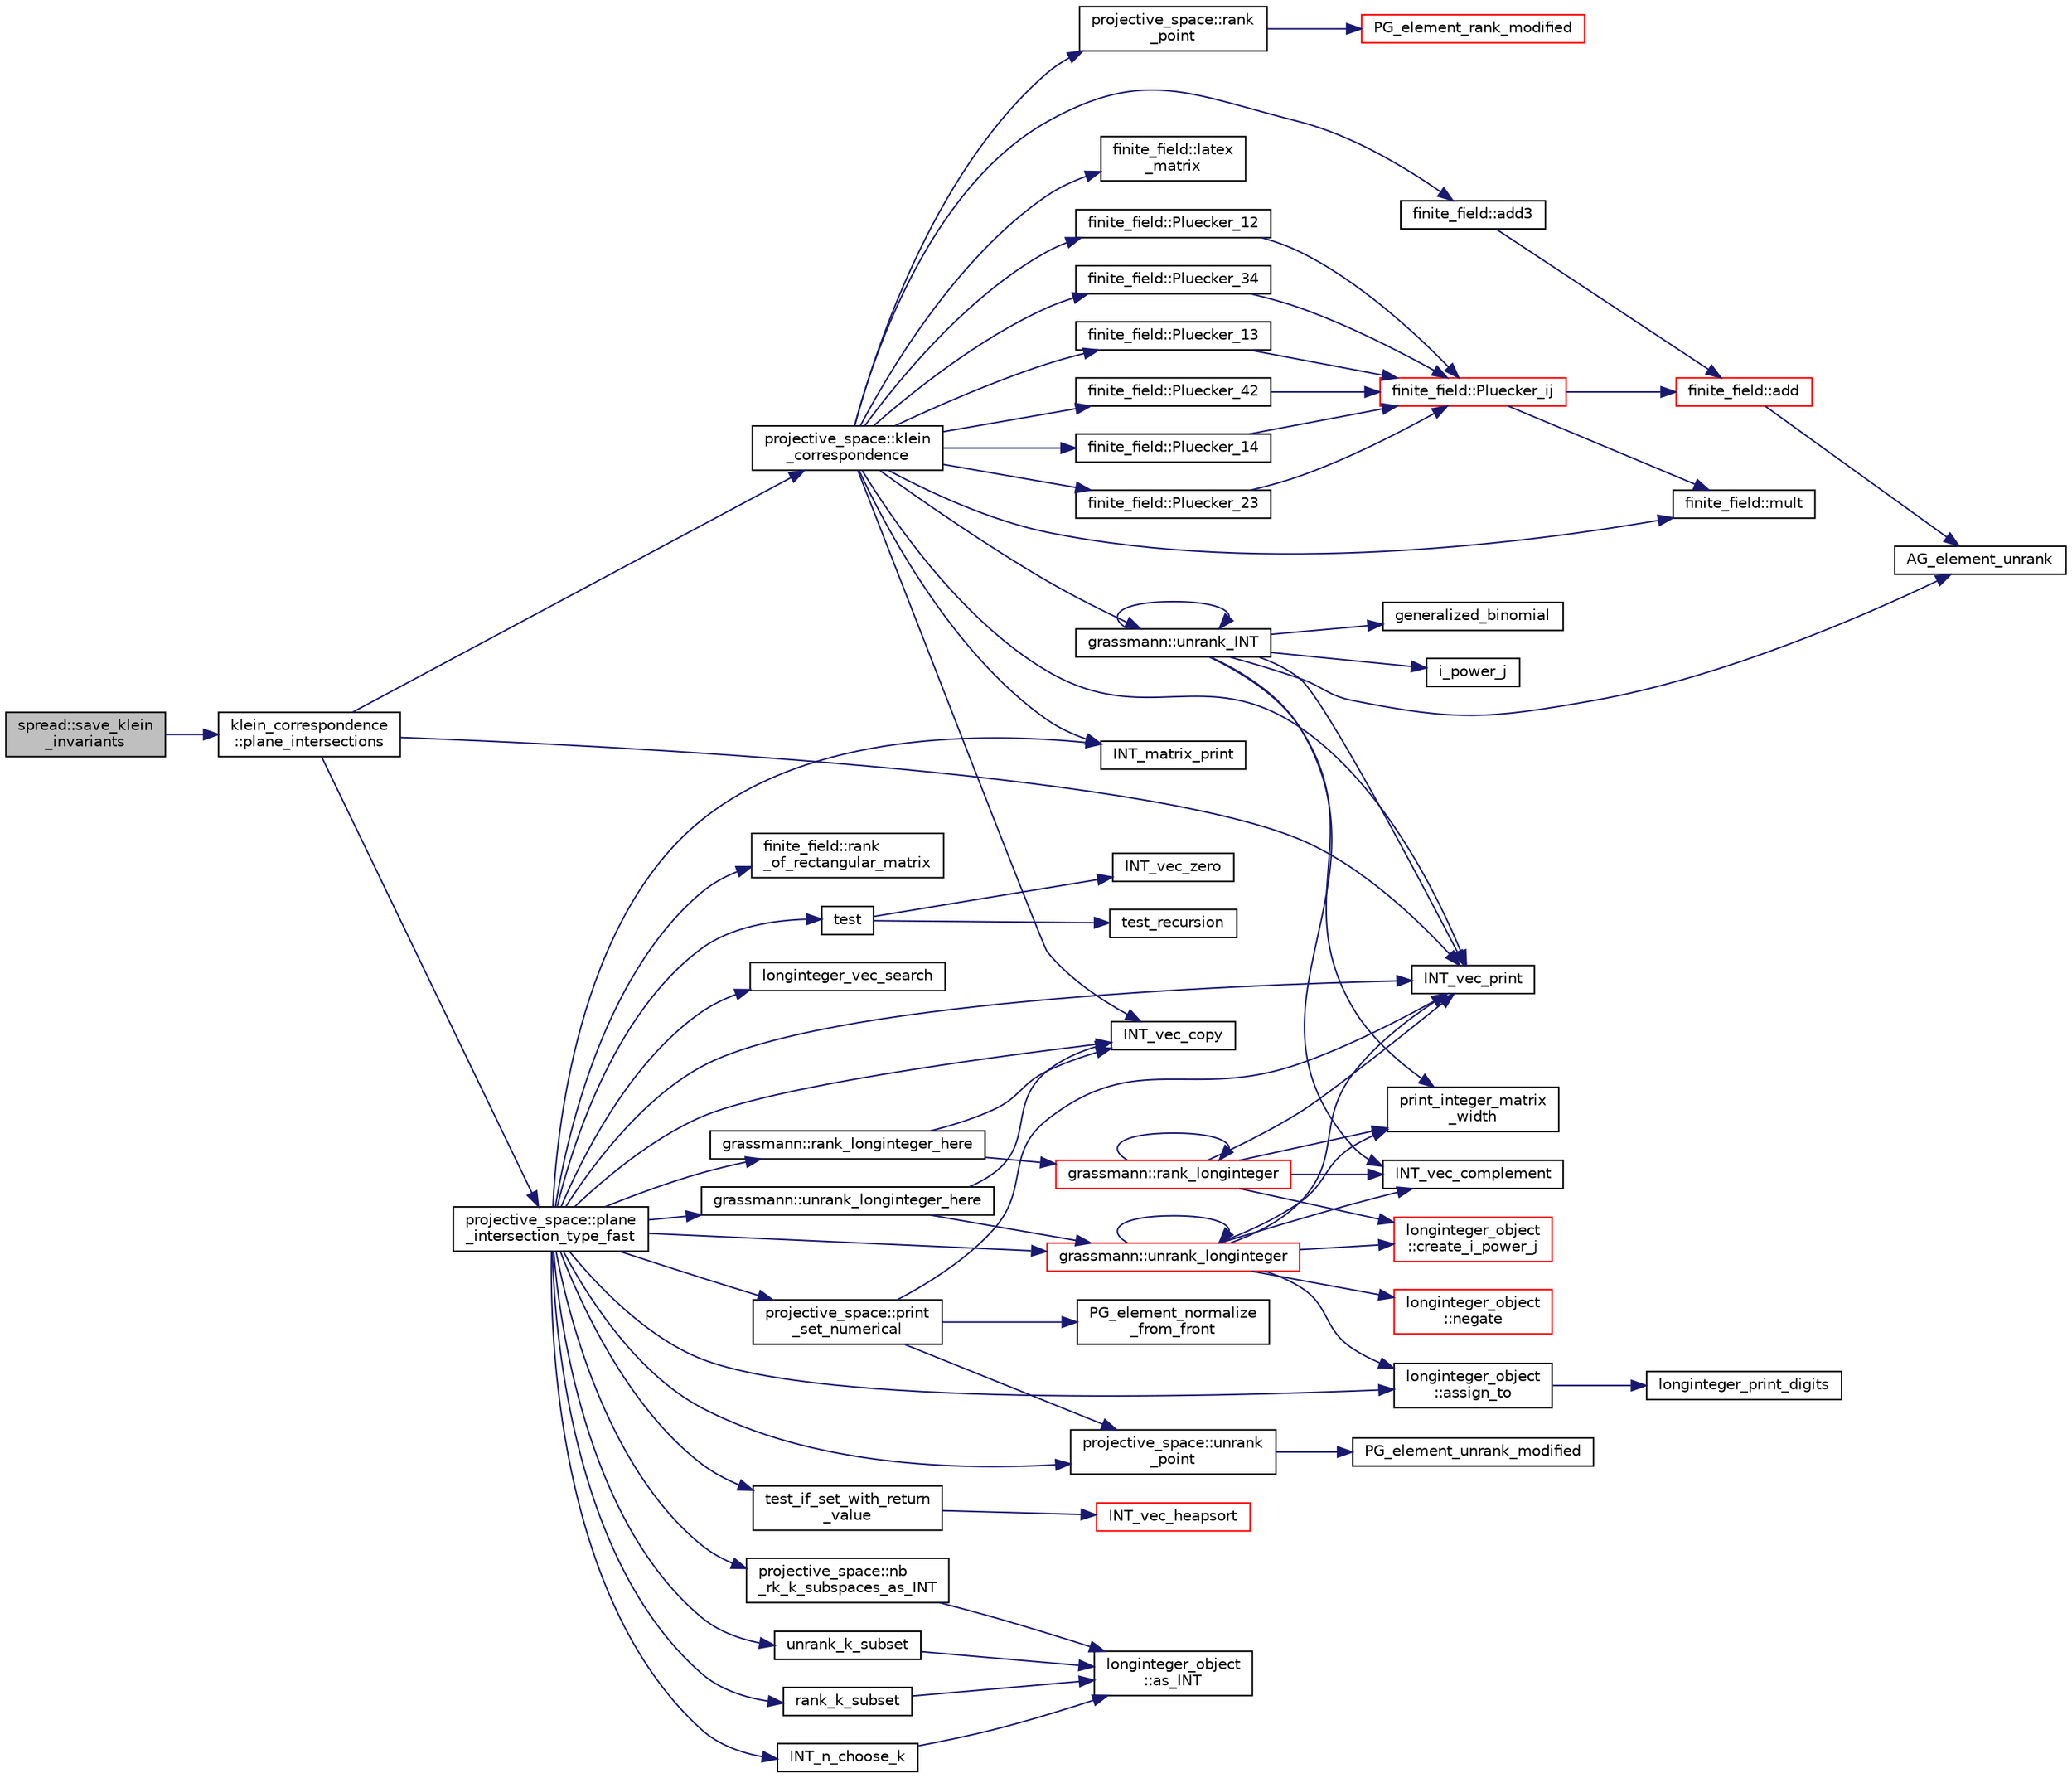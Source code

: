 digraph "spread::save_klein_invariants"
{
  edge [fontname="Helvetica",fontsize="10",labelfontname="Helvetica",labelfontsize="10"];
  node [fontname="Helvetica",fontsize="10",shape=record];
  rankdir="LR";
  Node3415 [label="spread::save_klein\l_invariants",height=0.2,width=0.4,color="black", fillcolor="grey75", style="filled", fontcolor="black"];
  Node3415 -> Node3416 [color="midnightblue",fontsize="10",style="solid",fontname="Helvetica"];
  Node3416 [label="klein_correspondence\l::plane_intersections",height=0.2,width=0.4,color="black", fillcolor="white", style="filled",URL="$d7/d99/classklein__correspondence.html#a561aa0d3a66d19a10f9945561a5880b5"];
  Node3416 -> Node3417 [color="midnightblue",fontsize="10",style="solid",fontname="Helvetica"];
  Node3417 [label="projective_space::klein\l_correspondence",height=0.2,width=0.4,color="black", fillcolor="white", style="filled",URL="$d2/d17/classprojective__space.html#a2712ead7fd87ca75ac227a8ade786508"];
  Node3417 -> Node3418 [color="midnightblue",fontsize="10",style="solid",fontname="Helvetica"];
  Node3418 [label="grassmann::unrank_INT",height=0.2,width=0.4,color="black", fillcolor="white", style="filled",URL="$df/d02/classgrassmann.html#a32079405b95a6da2ba1420567d762d64"];
  Node3418 -> Node3419 [color="midnightblue",fontsize="10",style="solid",fontname="Helvetica"];
  Node3419 [label="generalized_binomial",height=0.2,width=0.4,color="black", fillcolor="white", style="filled",URL="$d2/d7c/combinatorics_8_c.html#a24762dc22e45175d18ec1ec1d2556ae8"];
  Node3418 -> Node3420 [color="midnightblue",fontsize="10",style="solid",fontname="Helvetica"];
  Node3420 [label="i_power_j",height=0.2,width=0.4,color="black", fillcolor="white", style="filled",URL="$de/dc5/algebra__and__number__theory_8h.html#a39b321523e8957d701618bb5cac542b5"];
  Node3418 -> Node3421 [color="midnightblue",fontsize="10",style="solid",fontname="Helvetica"];
  Node3421 [label="AG_element_unrank",height=0.2,width=0.4,color="black", fillcolor="white", style="filled",URL="$d4/d67/geometry_8h.html#a4a33b86c87b2879b97cfa1327abe2885"];
  Node3418 -> Node3422 [color="midnightblue",fontsize="10",style="solid",fontname="Helvetica"];
  Node3422 [label="INT_vec_print",height=0.2,width=0.4,color="black", fillcolor="white", style="filled",URL="$df/dbf/sajeeb_8_c.html#a79a5901af0b47dd0d694109543c027fe"];
  Node3418 -> Node3418 [color="midnightblue",fontsize="10",style="solid",fontname="Helvetica"];
  Node3418 -> Node3423 [color="midnightblue",fontsize="10",style="solid",fontname="Helvetica"];
  Node3423 [label="INT_vec_complement",height=0.2,width=0.4,color="black", fillcolor="white", style="filled",URL="$d5/db4/io__and__os_8h.html#a2a0a724647575fcd3090c763985eb81a"];
  Node3418 -> Node3424 [color="midnightblue",fontsize="10",style="solid",fontname="Helvetica"];
  Node3424 [label="print_integer_matrix\l_width",height=0.2,width=0.4,color="black", fillcolor="white", style="filled",URL="$d5/db4/io__and__os_8h.html#aa78f3e73fc2179251bd15adbcc31573f"];
  Node3417 -> Node3425 [color="midnightblue",fontsize="10",style="solid",fontname="Helvetica"];
  Node3425 [label="finite_field::latex\l_matrix",height=0.2,width=0.4,color="black", fillcolor="white", style="filled",URL="$df/d5a/classfinite__field.html#a880ac4f2543d10420ee5f85b1eaf88d7"];
  Node3417 -> Node3426 [color="midnightblue",fontsize="10",style="solid",fontname="Helvetica"];
  Node3426 [label="INT_vec_copy",height=0.2,width=0.4,color="black", fillcolor="white", style="filled",URL="$df/dbf/sajeeb_8_c.html#ac2d875e27e009af6ec04d17254d11075"];
  Node3417 -> Node3427 [color="midnightblue",fontsize="10",style="solid",fontname="Helvetica"];
  Node3427 [label="INT_matrix_print",height=0.2,width=0.4,color="black", fillcolor="white", style="filled",URL="$d5/db4/io__and__os_8h.html#afd4180a24bef3a2b584668a4eaf607ff"];
  Node3417 -> Node3428 [color="midnightblue",fontsize="10",style="solid",fontname="Helvetica"];
  Node3428 [label="finite_field::Pluecker_12",height=0.2,width=0.4,color="black", fillcolor="white", style="filled",URL="$df/d5a/classfinite__field.html#afd38a1b711e67996540c3a2ce60bef51"];
  Node3428 -> Node3429 [color="midnightblue",fontsize="10",style="solid",fontname="Helvetica"];
  Node3429 [label="finite_field::Pluecker_ij",height=0.2,width=0.4,color="red", fillcolor="white", style="filled",URL="$df/d5a/classfinite__field.html#aeb4e6aa82e386465c546cf9514247fac"];
  Node3429 -> Node3430 [color="midnightblue",fontsize="10",style="solid",fontname="Helvetica"];
  Node3430 [label="finite_field::add",height=0.2,width=0.4,color="red", fillcolor="white", style="filled",URL="$df/d5a/classfinite__field.html#a8f12328a27500f3c7be0c849ebbc9d14"];
  Node3430 -> Node3421 [color="midnightblue",fontsize="10",style="solid",fontname="Helvetica"];
  Node3429 -> Node3432 [color="midnightblue",fontsize="10",style="solid",fontname="Helvetica"];
  Node3432 [label="finite_field::mult",height=0.2,width=0.4,color="black", fillcolor="white", style="filled",URL="$df/d5a/classfinite__field.html#a24fb5917aa6d4d656fd855b7f44a13b0"];
  Node3417 -> Node3434 [color="midnightblue",fontsize="10",style="solid",fontname="Helvetica"];
  Node3434 [label="finite_field::Pluecker_34",height=0.2,width=0.4,color="black", fillcolor="white", style="filled",URL="$df/d5a/classfinite__field.html#ae1e05639dec98f431455e2f72072e798"];
  Node3434 -> Node3429 [color="midnightblue",fontsize="10",style="solid",fontname="Helvetica"];
  Node3417 -> Node3435 [color="midnightblue",fontsize="10",style="solid",fontname="Helvetica"];
  Node3435 [label="finite_field::Pluecker_13",height=0.2,width=0.4,color="black", fillcolor="white", style="filled",URL="$df/d5a/classfinite__field.html#ac315ae04812702f13596c5494f018cb2"];
  Node3435 -> Node3429 [color="midnightblue",fontsize="10",style="solid",fontname="Helvetica"];
  Node3417 -> Node3436 [color="midnightblue",fontsize="10",style="solid",fontname="Helvetica"];
  Node3436 [label="finite_field::Pluecker_42",height=0.2,width=0.4,color="black", fillcolor="white", style="filled",URL="$df/d5a/classfinite__field.html#a2b0513788b5ca050dac981030fb21c26"];
  Node3436 -> Node3429 [color="midnightblue",fontsize="10",style="solid",fontname="Helvetica"];
  Node3417 -> Node3437 [color="midnightblue",fontsize="10",style="solid",fontname="Helvetica"];
  Node3437 [label="finite_field::Pluecker_14",height=0.2,width=0.4,color="black", fillcolor="white", style="filled",URL="$df/d5a/classfinite__field.html#a1e1ada67ca15c73f8ad629617ce95aa2"];
  Node3437 -> Node3429 [color="midnightblue",fontsize="10",style="solid",fontname="Helvetica"];
  Node3417 -> Node3438 [color="midnightblue",fontsize="10",style="solid",fontname="Helvetica"];
  Node3438 [label="finite_field::Pluecker_23",height=0.2,width=0.4,color="black", fillcolor="white", style="filled",URL="$df/d5a/classfinite__field.html#a2e2db3bec375a4aff6fc4b04bd9df932"];
  Node3438 -> Node3429 [color="midnightblue",fontsize="10",style="solid",fontname="Helvetica"];
  Node3417 -> Node3422 [color="midnightblue",fontsize="10",style="solid",fontname="Helvetica"];
  Node3417 -> Node3432 [color="midnightblue",fontsize="10",style="solid",fontname="Helvetica"];
  Node3417 -> Node3439 [color="midnightblue",fontsize="10",style="solid",fontname="Helvetica"];
  Node3439 [label="finite_field::add3",height=0.2,width=0.4,color="black", fillcolor="white", style="filled",URL="$df/d5a/classfinite__field.html#aa3c53790ee7232f154fa43ebc46fb1f7"];
  Node3439 -> Node3430 [color="midnightblue",fontsize="10",style="solid",fontname="Helvetica"];
  Node3417 -> Node3440 [color="midnightblue",fontsize="10",style="solid",fontname="Helvetica"];
  Node3440 [label="projective_space::rank\l_point",height=0.2,width=0.4,color="black", fillcolor="white", style="filled",URL="$d2/d17/classprojective__space.html#ae99e357b4a0ada3d5dcd07e13e65326a"];
  Node3440 -> Node3441 [color="midnightblue",fontsize="10",style="solid",fontname="Helvetica"];
  Node3441 [label="PG_element_rank_modified",height=0.2,width=0.4,color="red", fillcolor="white", style="filled",URL="$d4/d67/geometry_8h.html#a9cd1a8bf5b88a038e33862f6c2c3dd36"];
  Node3416 -> Node3443 [color="midnightblue",fontsize="10",style="solid",fontname="Helvetica"];
  Node3443 [label="projective_space::plane\l_intersection_type_fast",height=0.2,width=0.4,color="black", fillcolor="white", style="filled",URL="$d2/d17/classprojective__space.html#ac67be7eb594ae22dc8f1e5235f341d2d"];
  Node3443 -> Node3444 [color="midnightblue",fontsize="10",style="solid",fontname="Helvetica"];
  Node3444 [label="projective_space::print\l_set_numerical",height=0.2,width=0.4,color="black", fillcolor="white", style="filled",URL="$d2/d17/classprojective__space.html#ac6ee25b30e3fbe635750d0f0924e0bba"];
  Node3444 -> Node3445 [color="midnightblue",fontsize="10",style="solid",fontname="Helvetica"];
  Node3445 [label="projective_space::unrank\l_point",height=0.2,width=0.4,color="black", fillcolor="white", style="filled",URL="$d2/d17/classprojective__space.html#a3cb7917af4c5f1590b660d4bf907e0fa"];
  Node3445 -> Node3446 [color="midnightblue",fontsize="10",style="solid",fontname="Helvetica"];
  Node3446 [label="PG_element_unrank_modified",height=0.2,width=0.4,color="black", fillcolor="white", style="filled",URL="$d4/d67/geometry_8h.html#a83ae9b605d496f6a90345303f6efae64"];
  Node3444 -> Node3422 [color="midnightblue",fontsize="10",style="solid",fontname="Helvetica"];
  Node3444 -> Node3447 [color="midnightblue",fontsize="10",style="solid",fontname="Helvetica"];
  Node3447 [label="PG_element_normalize\l_from_front",height=0.2,width=0.4,color="black", fillcolor="white", style="filled",URL="$d4/d67/geometry_8h.html#af675caf5f9975573455c8d93cb56bf95"];
  Node3443 -> Node3448 [color="midnightblue",fontsize="10",style="solid",fontname="Helvetica"];
  Node3448 [label="test_if_set_with_return\l_value",height=0.2,width=0.4,color="black", fillcolor="white", style="filled",URL="$d5/de2/foundations_2data__structures_2data__structures_8h.html#ac8840ecabde4103e50ef1a7a8245d913"];
  Node3448 -> Node3449 [color="midnightblue",fontsize="10",style="solid",fontname="Helvetica"];
  Node3449 [label="INT_vec_heapsort",height=0.2,width=0.4,color="red", fillcolor="white", style="filled",URL="$d4/dd7/sorting_8_c.html#a3590ad9987f801fbfc94634300182f39"];
  Node3443 -> Node3453 [color="midnightblue",fontsize="10",style="solid",fontname="Helvetica"];
  Node3453 [label="projective_space::nb\l_rk_k_subspaces_as_INT",height=0.2,width=0.4,color="black", fillcolor="white", style="filled",URL="$d2/d17/classprojective__space.html#a204d5a7b13f58e7a9e0f6a1f33c81c2d"];
  Node3453 -> Node3454 [color="midnightblue",fontsize="10",style="solid",fontname="Helvetica"];
  Node3454 [label="longinteger_object\l::as_INT",height=0.2,width=0.4,color="black", fillcolor="white", style="filled",URL="$dd/d7e/classlonginteger__object.html#afb992d4679a6741acc63c8bcba27971e"];
  Node3443 -> Node3455 [color="midnightblue",fontsize="10",style="solid",fontname="Helvetica"];
  Node3455 [label="INT_n_choose_k",height=0.2,width=0.4,color="black", fillcolor="white", style="filled",URL="$d2/d7c/combinatorics_8_c.html#aa74adc702e59feadb839f44c0aaec8f6"];
  Node3455 -> Node3454 [color="midnightblue",fontsize="10",style="solid",fontname="Helvetica"];
  Node3443 -> Node3445 [color="midnightblue",fontsize="10",style="solid",fontname="Helvetica"];
  Node3443 -> Node3427 [color="midnightblue",fontsize="10",style="solid",fontname="Helvetica"];
  Node3443 -> Node3456 [color="midnightblue",fontsize="10",style="solid",fontname="Helvetica"];
  Node3456 [label="unrank_k_subset",height=0.2,width=0.4,color="black", fillcolor="white", style="filled",URL="$d2/d7c/combinatorics_8_c.html#a709dbec12f4da5bb02b9352d45a2c77d"];
  Node3456 -> Node3454 [color="midnightblue",fontsize="10",style="solid",fontname="Helvetica"];
  Node3443 -> Node3422 [color="midnightblue",fontsize="10",style="solid",fontname="Helvetica"];
  Node3443 -> Node3426 [color="midnightblue",fontsize="10",style="solid",fontname="Helvetica"];
  Node3443 -> Node3457 [color="midnightblue",fontsize="10",style="solid",fontname="Helvetica"];
  Node3457 [label="finite_field::rank\l_of_rectangular_matrix",height=0.2,width=0.4,color="black", fillcolor="white", style="filled",URL="$df/d5a/classfinite__field.html#ac1ef22ecdf3984cfd4b652ee48eeb455"];
  Node3443 -> Node3458 [color="midnightblue",fontsize="10",style="solid",fontname="Helvetica"];
  Node3458 [label="grassmann::rank_longinteger_here",height=0.2,width=0.4,color="black", fillcolor="white", style="filled",URL="$df/d02/classgrassmann.html#a9f3af02709205bca69e61d529e921212"];
  Node3458 -> Node3426 [color="midnightblue",fontsize="10",style="solid",fontname="Helvetica"];
  Node3458 -> Node3459 [color="midnightblue",fontsize="10",style="solid",fontname="Helvetica"];
  Node3459 [label="grassmann::rank_longinteger",height=0.2,width=0.4,color="red", fillcolor="white", style="filled",URL="$df/d02/classgrassmann.html#a906995e619188ae6e2e4e97f1e878a08"];
  Node3459 -> Node3424 [color="midnightblue",fontsize="10",style="solid",fontname="Helvetica"];
  Node3459 -> Node3422 [color="midnightblue",fontsize="10",style="solid",fontname="Helvetica"];
  Node3459 -> Node3423 [color="midnightblue",fontsize="10",style="solid",fontname="Helvetica"];
  Node3459 -> Node3461 [color="midnightblue",fontsize="10",style="solid",fontname="Helvetica"];
  Node3461 [label="longinteger_object\l::create_i_power_j",height=0.2,width=0.4,color="red", fillcolor="white", style="filled",URL="$dd/d7e/classlonginteger__object.html#abd7f646a9077ab9a8c2754c221ae8e2a"];
  Node3459 -> Node3459 [color="midnightblue",fontsize="10",style="solid",fontname="Helvetica"];
  Node3443 -> Node3471 [color="midnightblue",fontsize="10",style="solid",fontname="Helvetica"];
  Node3471 [label="longinteger_vec_search",height=0.2,width=0.4,color="black", fillcolor="white", style="filled",URL="$d5/de2/foundations_2data__structures_2data__structures_8h.html#a8f968f381a53d806d21ea66a97ab91c8"];
  Node3443 -> Node3472 [color="midnightblue",fontsize="10",style="solid",fontname="Helvetica"];
  Node3472 [label="longinteger_object\l::assign_to",height=0.2,width=0.4,color="black", fillcolor="white", style="filled",URL="$dd/d7e/classlonginteger__object.html#a891b9d0947bfce181245ab5cffe9482a"];
  Node3472 -> Node3464 [color="midnightblue",fontsize="10",style="solid",fontname="Helvetica"];
  Node3464 [label="longinteger_print_digits",height=0.2,width=0.4,color="black", fillcolor="white", style="filled",URL="$de/dc5/algebra__and__number__theory_8h.html#ac2bac7b12f5b6440b8dad275cd7a157d"];
  Node3443 -> Node3473 [color="midnightblue",fontsize="10",style="solid",fontname="Helvetica"];
  Node3473 [label="grassmann::unrank_longinteger_here",height=0.2,width=0.4,color="black", fillcolor="white", style="filled",URL="$df/d02/classgrassmann.html#a0e7283e3925e266cb18b6a3557822ab9"];
  Node3473 -> Node3474 [color="midnightblue",fontsize="10",style="solid",fontname="Helvetica"];
  Node3474 [label="grassmann::unrank_longinteger",height=0.2,width=0.4,color="red", fillcolor="white", style="filled",URL="$df/d02/classgrassmann.html#aede73ec7ffd4596b9b9953f5583bdc76"];
  Node3474 -> Node3472 [color="midnightblue",fontsize="10",style="solid",fontname="Helvetica"];
  Node3474 -> Node3461 [color="midnightblue",fontsize="10",style="solid",fontname="Helvetica"];
  Node3474 -> Node3475 [color="midnightblue",fontsize="10",style="solid",fontname="Helvetica"];
  Node3475 [label="longinteger_object\l::negate",height=0.2,width=0.4,color="red", fillcolor="white", style="filled",URL="$dd/d7e/classlonginteger__object.html#aa2305cd4d3ee6e462c70c40acc61a6af"];
  Node3474 -> Node3422 [color="midnightblue",fontsize="10",style="solid",fontname="Helvetica"];
  Node3474 -> Node3474 [color="midnightblue",fontsize="10",style="solid",fontname="Helvetica"];
  Node3474 -> Node3423 [color="midnightblue",fontsize="10",style="solid",fontname="Helvetica"];
  Node3474 -> Node3424 [color="midnightblue",fontsize="10",style="solid",fontname="Helvetica"];
  Node3473 -> Node3426 [color="midnightblue",fontsize="10",style="solid",fontname="Helvetica"];
  Node3443 -> Node3480 [color="midnightblue",fontsize="10",style="solid",fontname="Helvetica"];
  Node3480 [label="test",height=0.2,width=0.4,color="black", fillcolor="white", style="filled",URL="$d6/d90/costas_8_c.html#a19b6864eaeff2e2424ca297158651278"];
  Node3480 -> Node3481 [color="midnightblue",fontsize="10",style="solid",fontname="Helvetica"];
  Node3481 [label="INT_vec_zero",height=0.2,width=0.4,color="black", fillcolor="white", style="filled",URL="$df/dbf/sajeeb_8_c.html#aa8c9c7977203577026080f546fe4980f"];
  Node3480 -> Node3482 [color="midnightblue",fontsize="10",style="solid",fontname="Helvetica"];
  Node3482 [label="test_recursion",height=0.2,width=0.4,color="black", fillcolor="white", style="filled",URL="$d6/d90/costas_8_c.html#a2874dd7912bd978eaf022da0b45e301b"];
  Node3443 -> Node3474 [color="midnightblue",fontsize="10",style="solid",fontname="Helvetica"];
  Node3443 -> Node3483 [color="midnightblue",fontsize="10",style="solid",fontname="Helvetica"];
  Node3483 [label="rank_k_subset",height=0.2,width=0.4,color="black", fillcolor="white", style="filled",URL="$d2/d7c/combinatorics_8_c.html#a8ec9127fb82ee9dfa337c897c7060a57"];
  Node3483 -> Node3454 [color="midnightblue",fontsize="10",style="solid",fontname="Helvetica"];
  Node3416 -> Node3422 [color="midnightblue",fontsize="10",style="solid",fontname="Helvetica"];
}
